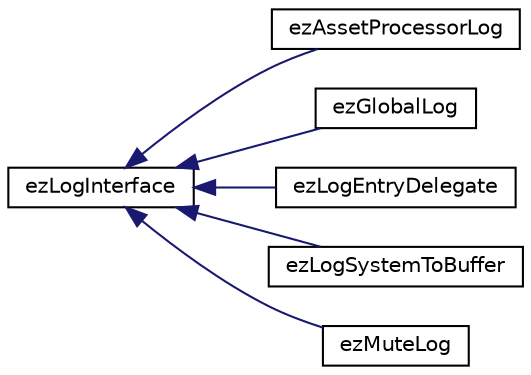 digraph "Graphical Class Hierarchy"
{
 // LATEX_PDF_SIZE
  edge [fontname="Helvetica",fontsize="10",labelfontname="Helvetica",labelfontsize="10"];
  node [fontname="Helvetica",fontsize="10",shape=record];
  rankdir="LR";
  Node0 [label="ezLogInterface",height=0.2,width=0.4,color="black", fillcolor="white", style="filled",URL="$d2/d9e/classez_log_interface.htm",tooltip="Base class for all logging classes."];
  Node0 -> Node1 [dir="back",color="midnightblue",fontsize="10",style="solid",fontname="Helvetica"];
  Node1 [label="ezAssetProcessorLog",height=0.2,width=0.4,color="black", fillcolor="white", style="filled",URL="$d0/d5a/classez_asset_processor_log.htm",tooltip="Log for all background processing results."];
  Node0 -> Node2 [dir="back",color="midnightblue",fontsize="10",style="solid",fontname="Helvetica"];
  Node2 [label="ezGlobalLog",height=0.2,width=0.4,color="black", fillcolor="white", style="filled",URL="$d1/de1/classez_global_log.htm",tooltip="This is the standard log system that ezLog sends all messages to."];
  Node0 -> Node3 [dir="back",color="midnightblue",fontsize="10",style="solid",fontname="Helvetica"];
  Node3 [label="ezLogEntryDelegate",height=0.2,width=0.4,color="black", fillcolor="white", style="filled",URL="$df/d97/classez_log_entry_delegate.htm",tooltip="A log interface implementation that converts a log event into a ezLogEntry and calls a delegate with ..."];
  Node0 -> Node4 [dir="back",color="midnightblue",fontsize="10",style="solid",fontname="Helvetica"];
  Node4 [label="ezLogSystemToBuffer",height=0.2,width=0.4,color="black", fillcolor="white", style="filled",URL="$d7/d59/classez_log_system_to_buffer.htm",tooltip="A simple log interface implementation that gathers all messages in a string buffer."];
  Node0 -> Node5 [dir="back",color="midnightblue",fontsize="10",style="solid",fontname="Helvetica"];
  Node5 [label="ezMuteLog",height=0.2,width=0.4,color="black", fillcolor="white", style="filled",URL="$dd/d13/classez_mute_log.htm",tooltip="Used to ignore all log messages."];
}
